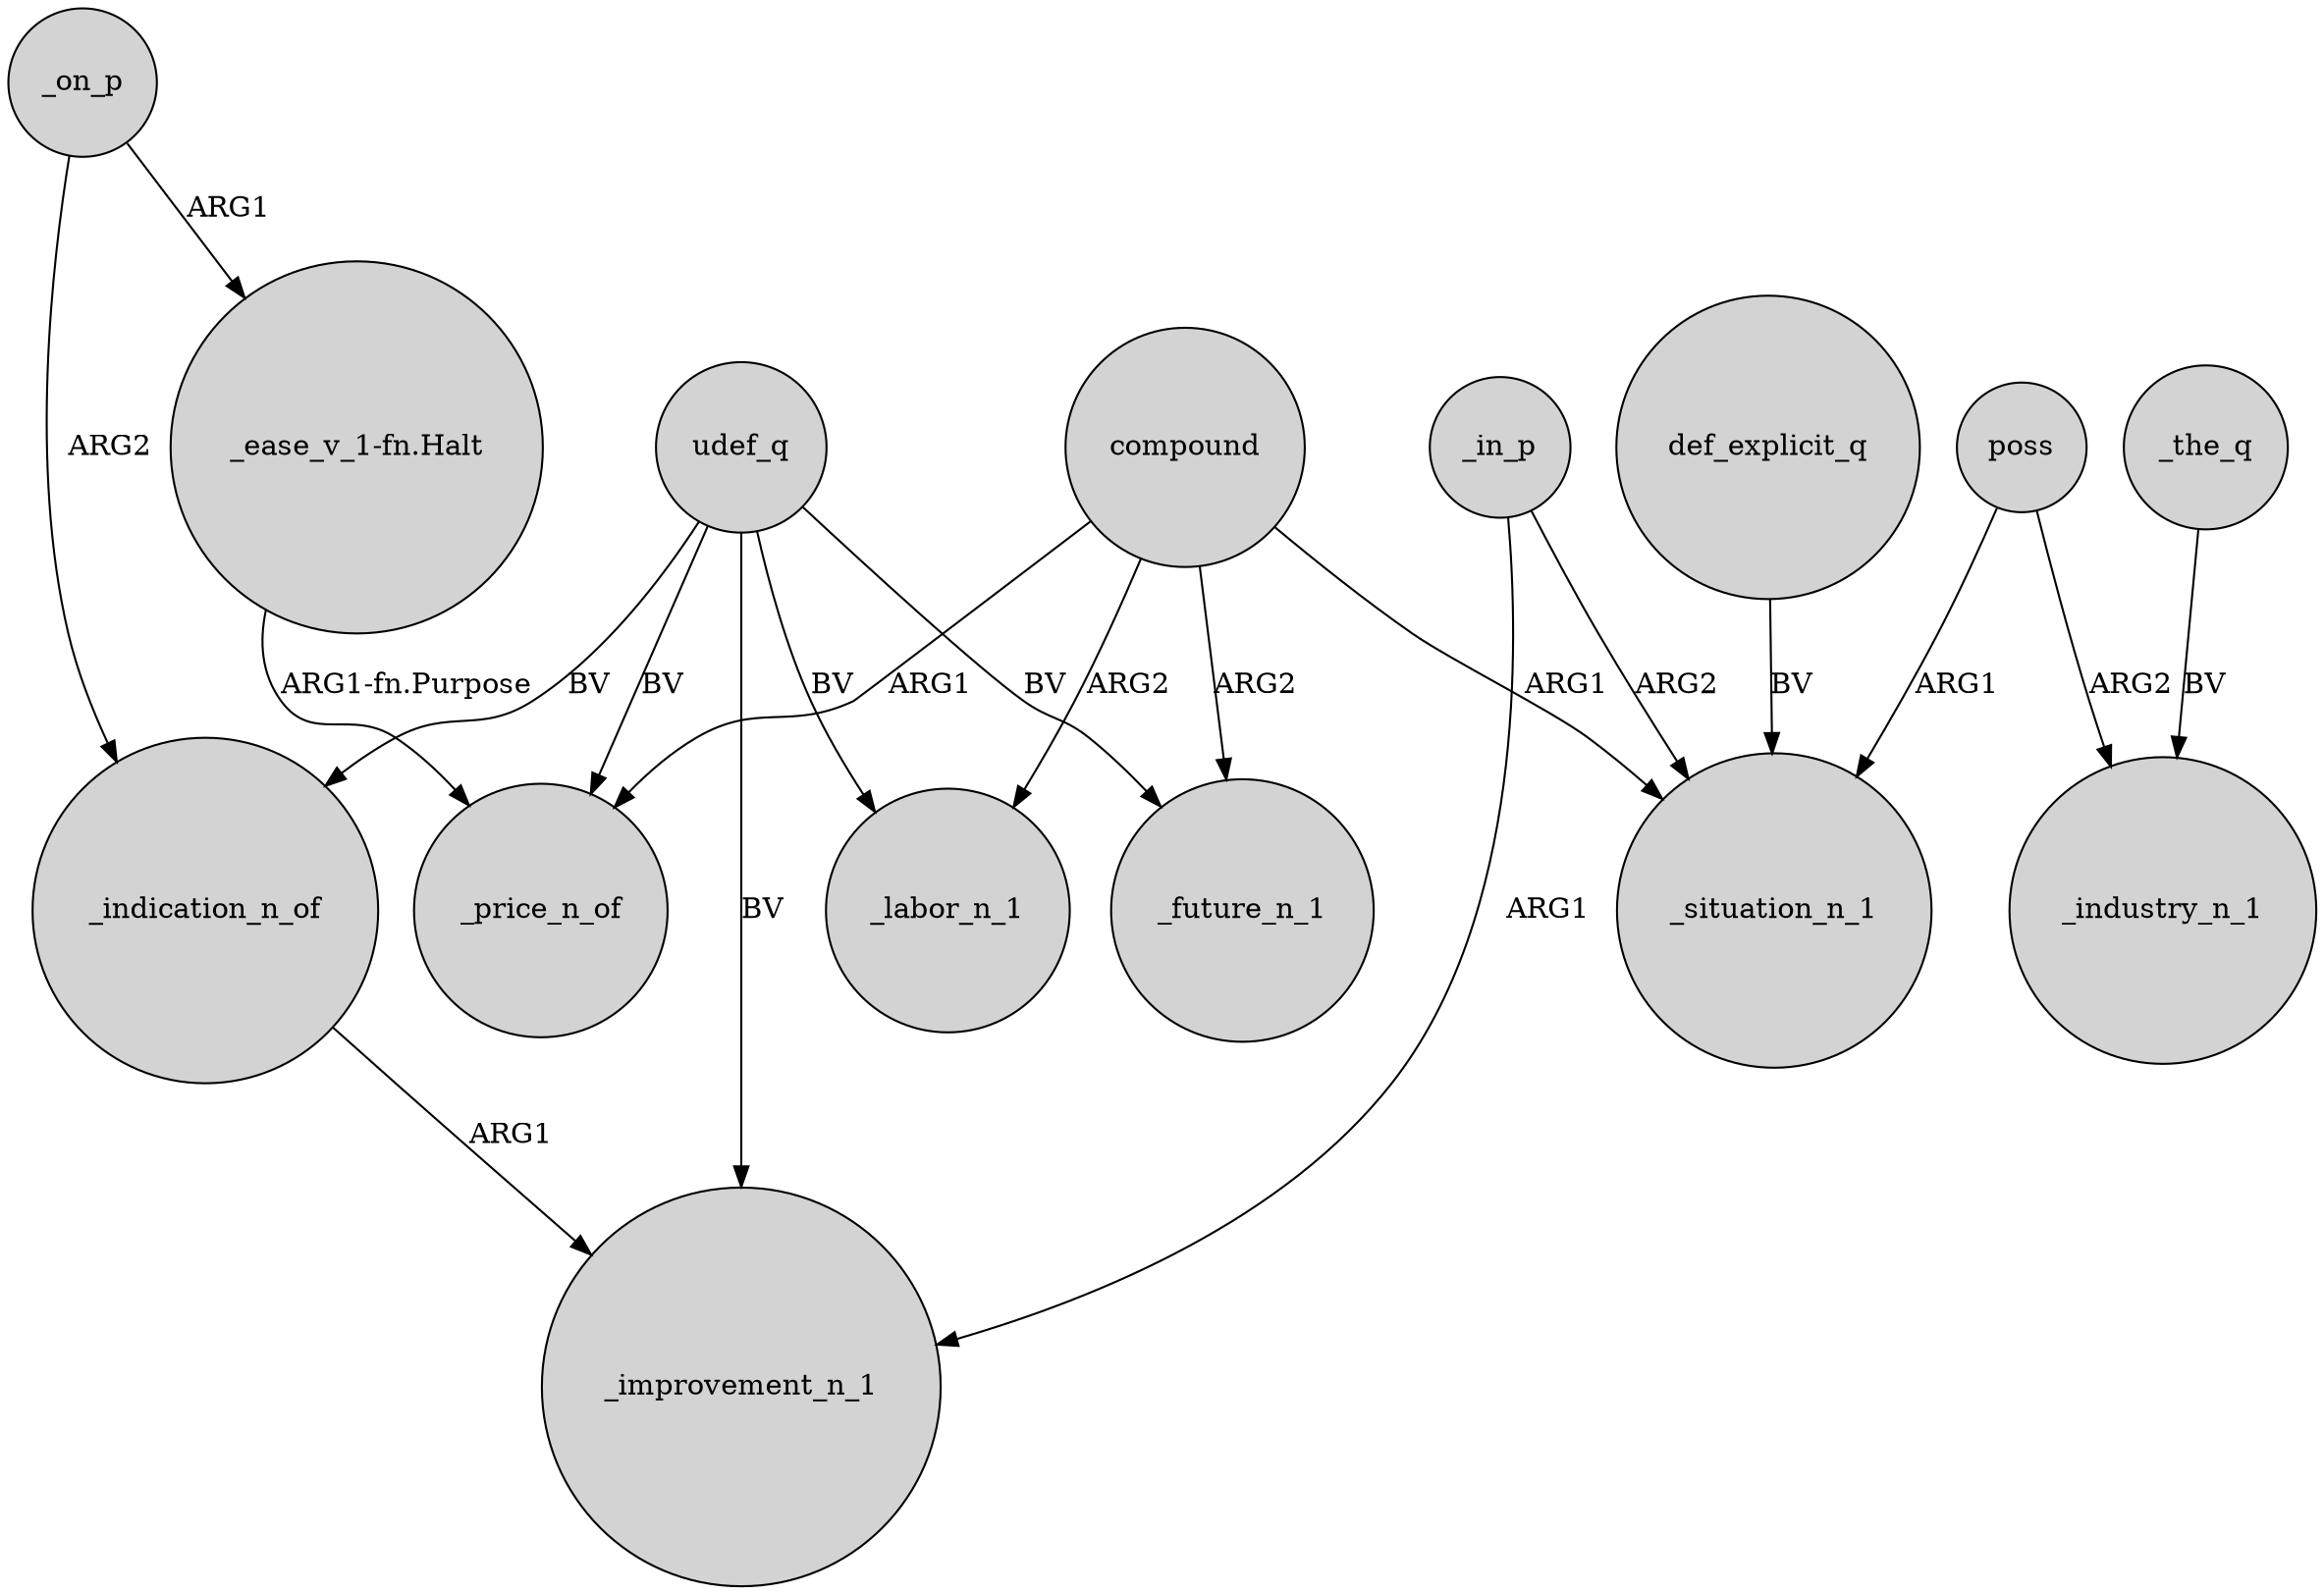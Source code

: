 digraph {
	node [shape=circle style=filled]
	"_ease_v_1-fn.Halt" -> _price_n_of [label="ARG1-fn.Purpose"]
	_in_p -> _situation_n_1 [label=ARG2]
	udef_q -> _improvement_n_1 [label=BV]
	udef_q -> _price_n_of [label=BV]
	compound -> _future_n_1 [label=ARG2]
	compound -> _situation_n_1 [label=ARG1]
	udef_q -> _future_n_1 [label=BV]
	_on_p -> "_ease_v_1-fn.Halt" [label=ARG1]
	poss -> _industry_n_1 [label=ARG2]
	udef_q -> _indication_n_of [label=BV]
	poss -> _situation_n_1 [label=ARG1]
	_on_p -> _indication_n_of [label=ARG2]
	compound -> _labor_n_1 [label=ARG2]
	def_explicit_q -> _situation_n_1 [label=BV]
	udef_q -> _labor_n_1 [label=BV]
	_in_p -> _improvement_n_1 [label=ARG1]
	_indication_n_of -> _improvement_n_1 [label=ARG1]
	compound -> _price_n_of [label=ARG1]
	_the_q -> _industry_n_1 [label=BV]
}
